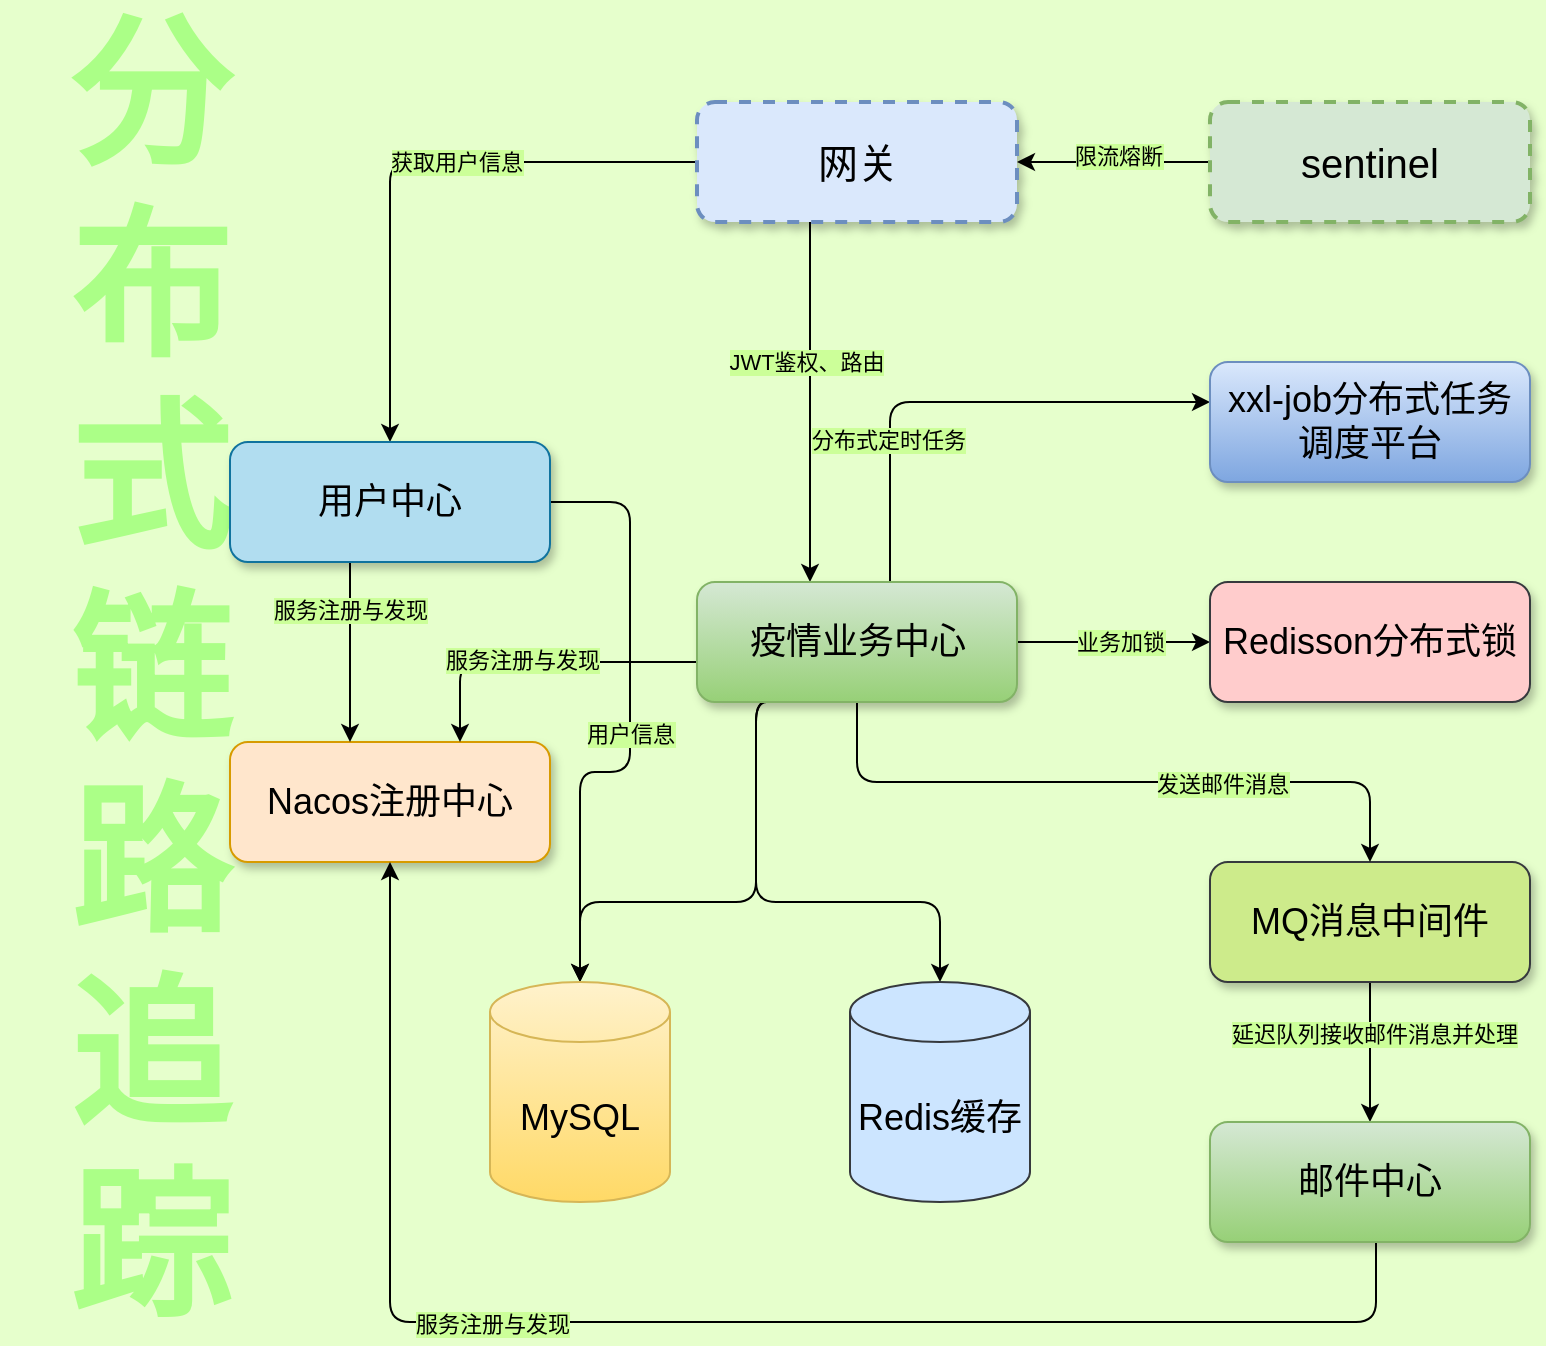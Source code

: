 <mxfile version="16.5.1" type="device"><diagram name="Page-1" id="90a13364-a465-7bf4-72fc-28e22215d7a0"><mxGraphModel dx="1205" dy="748" grid="1" gridSize="10" guides="1" tooltips="1" connect="1" arrows="1" fold="1" page="1" pageScale="1.5" pageWidth="3300" pageHeight="2339" background="#E6FFCC" math="0" shadow="0"><root><mxCell id="0" style=";html=1;"/><mxCell id="1" style=";html=1;" parent="0"/><mxCell id="iGx3WKe6NHCnyDZ6bnm4-46" value="分布式链路追踪" style="text;strokeColor=none;fillColor=none;fontSize=80;fontStyle=1;verticalAlign=middle;align=center;rounded=1;glass=0;labelBackgroundColor=none;labelPosition=center;verticalLabelPosition=middle;fontColor=#ABFF87;labelBorderColor=none;html=1;whiteSpace=wrap;" parent="1" vertex="1"><mxGeometry x="590" y="1330" width="150" height="650" as="geometry"/></mxCell><mxCell id="iGx3WKe6NHCnyDZ6bnm4-10" style="edgeStyle=orthogonalEdgeStyle;rounded=1;orthogonalLoop=1;jettySize=auto;html=1;" parent="1" source="3a17f1ce550125da-1" target="3a17f1ce550125da-9" edge="1"><mxGeometry relative="1" as="geometry"><Array as="points"><mxPoint x="995" y="1460"/><mxPoint x="995" y="1460"/></Array></mxGeometry></mxCell><mxCell id="iGx3WKe6NHCnyDZ6bnm4-30" value="JWT鉴权、路由" style="edgeLabel;html=1;align=center;verticalAlign=middle;resizable=0;points=[];labelBackgroundColor=#CCFF99;" parent="iGx3WKe6NHCnyDZ6bnm4-10" vertex="1" connectable="0"><mxGeometry x="-0.221" y="-2" relative="1" as="geometry"><mxPoint as="offset"/></mxGeometry></mxCell><mxCell id="iGx3WKe6NHCnyDZ6bnm4-31" style="edgeStyle=orthogonalEdgeStyle;rounded=1;orthogonalLoop=1;jettySize=auto;html=1;" parent="1" source="3a17f1ce550125da-1" target="3a17f1ce550125da-8" edge="1"><mxGeometry relative="1" as="geometry"><Array as="points"><mxPoint x="785" y="1400"/></Array></mxGeometry></mxCell><mxCell id="iGx3WKe6NHCnyDZ6bnm4-32" value="获取用户信息" style="edgeLabel;html=1;align=center;verticalAlign=middle;resizable=0;points=[];labelBackgroundColor=#CCFF99;" parent="iGx3WKe6NHCnyDZ6bnm4-31" vertex="1" connectable="0"><mxGeometry x="-0.18" relative="1" as="geometry"><mxPoint as="offset"/></mxGeometry></mxCell><mxCell id="3a17f1ce550125da-1" value="网关" style="whiteSpace=wrap;html=1;shadow=1;fontSize=20;fillColor=#dae8fc;strokeColor=#6c8ebf;strokeWidth=2;dashed=1;rounded=1;" parent="1" vertex="1"><mxGeometry x="938.5" y="1370" width="160" height="60" as="geometry"/></mxCell><mxCell id="3a17f1ce550125da-2" value="Nacos注册中心" style="whiteSpace=wrap;html=1;shadow=1;fontSize=18;fillColor=#ffe6cc;strokeColor=#d79b00;rounded=1;" parent="1" vertex="1"><mxGeometry x="705" y="1690" width="160" height="60" as="geometry"/></mxCell><mxCell id="iGx3WKe6NHCnyDZ6bnm4-26" value="" style="edgeStyle=orthogonalEdgeStyle;rounded=1;orthogonalLoop=1;jettySize=auto;html=1;" parent="1" source="3a17f1ce550125da-4" target="iGx3WKe6NHCnyDZ6bnm4-13" edge="1"><mxGeometry relative="1" as="geometry"/></mxCell><mxCell id="iGx3WKe6NHCnyDZ6bnm4-27" value="延迟队列接收邮件消息并处理" style="edgeLabel;html=1;align=center;verticalAlign=middle;resizable=0;points=[];labelBackgroundColor=#CCFF99;" parent="iGx3WKe6NHCnyDZ6bnm4-26" vertex="1" connectable="0"><mxGeometry x="-0.263" y="2" relative="1" as="geometry"><mxPoint as="offset"/></mxGeometry></mxCell><mxCell id="3a17f1ce550125da-4" value="MQ消息中间件" style="whiteSpace=wrap;html=1;shadow=1;fontSize=18;fillColor=#cdeb8b;strokeColor=#36393d;rounded=1;" parent="1" vertex="1"><mxGeometry x="1195" y="1750" width="160" height="60" as="geometry"/></mxCell><mxCell id="3a17f1ce550125da-20" style="edgeStyle=elbowEdgeStyle;rounded=1;html=1;startArrow=none;startFill=0;jettySize=auto;orthogonalLoop=1;fontSize=18;elbow=vertical;" parent="1" source="3a17f1ce550125da-8" target="3a17f1ce550125da-2" edge="1"><mxGeometry relative="1" as="geometry"><Array as="points"><mxPoint x="765" y="1660"/><mxPoint x="835" y="1640"/><mxPoint x="772" y="1614"/></Array></mxGeometry></mxCell><mxCell id="iGx3WKe6NHCnyDZ6bnm4-6" value="服务注册与发现" style="edgeLabel;html=1;align=center;verticalAlign=middle;resizable=0;points=[];labelBackgroundColor=#CCFF99;" parent="3a17f1ce550125da-20" vertex="1" connectable="0"><mxGeometry x="-0.478" relative="1" as="geometry"><mxPoint as="offset"/></mxGeometry></mxCell><mxCell id="iGx3WKe6NHCnyDZ6bnm4-37" style="edgeStyle=orthogonalEdgeStyle;rounded=1;orthogonalLoop=1;jettySize=auto;html=1;entryX=0.5;entryY=0;entryDx=0;entryDy=0;entryPerimeter=0;" parent="1" source="3a17f1ce550125da-8" target="iGx3WKe6NHCnyDZ6bnm4-12" edge="1"><mxGeometry relative="1" as="geometry"><Array as="points"><mxPoint x="905" y="1570"/><mxPoint x="905" y="1705"/><mxPoint x="880" y="1705"/></Array></mxGeometry></mxCell><mxCell id="iGx3WKe6NHCnyDZ6bnm4-38" value="用户信息" style="edgeLabel;html=1;align=center;verticalAlign=middle;resizable=0;points=[];labelBackgroundColor=#CCFF99;" parent="iGx3WKe6NHCnyDZ6bnm4-37" vertex="1" connectable="0"><mxGeometry x="0.019" relative="1" as="geometry"><mxPoint as="offset"/></mxGeometry></mxCell><mxCell id="3a17f1ce550125da-8" value="用户中心" style="whiteSpace=wrap;html=1;shadow=1;fontSize=18;fillColor=#b1ddf0;strokeColor=#10739e;rounded=1;" parent="1" vertex="1"><mxGeometry x="705" y="1540" width="160" height="60" as="geometry"/></mxCell><mxCell id="3a17f1ce550125da-21" style="edgeStyle=elbowEdgeStyle;rounded=1;html=1;startArrow=none;startFill=0;jettySize=auto;orthogonalLoop=1;fontSize=18;elbow=vertical;" parent="1" source="3a17f1ce550125da-9" target="3a17f1ce550125da-2" edge="1"><mxGeometry relative="1" as="geometry"><Array as="points"><mxPoint x="820" y="1650"/><mxPoint x="915" y="1640"/><mxPoint x="825" y="1650"/><mxPoint x="885" y="1630"/><mxPoint x="915" y="1616"/><mxPoint x="805" y="1660"/><mxPoint x="925" y="1616"/><mxPoint x="855" y="1660"/><mxPoint x="1015" y="1650"/><mxPoint x="1045" y="1616"/><mxPoint x="855" y="1670"/><mxPoint x="755" y="1800"/></Array></mxGeometry></mxCell><mxCell id="iGx3WKe6NHCnyDZ6bnm4-5" value="服务注册与发现" style="edgeLabel;align=center;verticalAlign=middle;resizable=0;points=[];labelBackgroundColor=#CCFF99;html=1;" parent="3a17f1ce550125da-21" vertex="1" connectable="0"><mxGeometry x="0.103" y="-1" relative="1" as="geometry"><mxPoint as="offset"/></mxGeometry></mxCell><mxCell id="iGx3WKe6NHCnyDZ6bnm4-16" style="edgeStyle=orthogonalEdgeStyle;rounded=1;orthogonalLoop=1;jettySize=auto;html=1;entryX=0;entryY=0.5;entryDx=0;entryDy=0;" parent="1" source="3a17f1ce550125da-9" target="iGx3WKe6NHCnyDZ6bnm4-7" edge="1"><mxGeometry relative="1" as="geometry"/></mxCell><mxCell id="iGx3WKe6NHCnyDZ6bnm4-17" value="业务加锁" style="edgeLabel;html=1;align=center;verticalAlign=middle;resizable=0;points=[];labelBackgroundColor=#CCFF99;" parent="iGx3WKe6NHCnyDZ6bnm4-16" vertex="1" connectable="0"><mxGeometry x="0.142" y="1" relative="1" as="geometry"><mxPoint x="-4" y="1" as="offset"/></mxGeometry></mxCell><mxCell id="iGx3WKe6NHCnyDZ6bnm4-24" style="edgeStyle=orthogonalEdgeStyle;rounded=1;orthogonalLoop=1;jettySize=auto;html=1;exitX=0.5;exitY=1;exitDx=0;exitDy=0;" parent="1" source="3a17f1ce550125da-9" target="3a17f1ce550125da-4" edge="1"><mxGeometry relative="1" as="geometry"/></mxCell><mxCell id="iGx3WKe6NHCnyDZ6bnm4-25" value="发送邮件消息" style="edgeLabel;html=1;align=center;verticalAlign=middle;resizable=0;points=[];labelBackgroundColor=#CCFF99;" parent="iGx3WKe6NHCnyDZ6bnm4-24" vertex="1" connectable="0"><mxGeometry x="0.32" y="-1" relative="1" as="geometry"><mxPoint as="offset"/></mxGeometry></mxCell><mxCell id="iGx3WKe6NHCnyDZ6bnm4-28" style="edgeStyle=orthogonalEdgeStyle;rounded=1;orthogonalLoop=1;jettySize=auto;html=1;" parent="1" source="3a17f1ce550125da-9" target="3a17f1ce550125da-11" edge="1"><mxGeometry relative="1" as="geometry"><Array as="points"><mxPoint x="1035" y="1520"/></Array></mxGeometry></mxCell><mxCell id="iGx3WKe6NHCnyDZ6bnm4-29" value="分布式定时任务" style="edgeLabel;html=1;align=center;verticalAlign=middle;resizable=0;points=[];labelBackgroundColor=#CCFF99;" parent="iGx3WKe6NHCnyDZ6bnm4-28" vertex="1" connectable="0"><mxGeometry x="-0.428" y="1" relative="1" as="geometry"><mxPoint as="offset"/></mxGeometry></mxCell><mxCell id="iGx3WKe6NHCnyDZ6bnm4-33" style="edgeStyle=orthogonalEdgeStyle;rounded=1;orthogonalLoop=1;jettySize=auto;html=1;exitX=0.25;exitY=1;exitDx=0;exitDy=0;" parent="1" source="3a17f1ce550125da-9" target="iGx3WKe6NHCnyDZ6bnm4-12" edge="1"><mxGeometry relative="1" as="geometry"><Array as="points"><mxPoint x="968" y="1770"/><mxPoint x="880" y="1770"/></Array></mxGeometry></mxCell><mxCell id="iGx3WKe6NHCnyDZ6bnm4-36" style="edgeStyle=orthogonalEdgeStyle;rounded=1;orthogonalLoop=1;jettySize=auto;html=1;exitX=0.25;exitY=1;exitDx=0;exitDy=0;entryX=0.5;entryY=0;entryDx=0;entryDy=0;entryPerimeter=0;" parent="1" source="3a17f1ce550125da-9" target="iGx3WKe6NHCnyDZ6bnm4-11" edge="1"><mxGeometry relative="1" as="geometry"><Array as="points"><mxPoint x="968" y="1770"/><mxPoint x="1060" y="1770"/></Array></mxGeometry></mxCell><mxCell id="3a17f1ce550125da-9" value="疫情业务中心" style="whiteSpace=wrap;html=1;shadow=1;fontSize=18;fillColor=#d5e8d4;strokeColor=#82b366;rounded=1;gradientColor=#97d077;" parent="1" vertex="1"><mxGeometry x="938.5" y="1610" width="160" height="60" as="geometry"/></mxCell><mxCell id="3a17f1ce550125da-11" value="xxl-job分布式任务调度平台" style="whiteSpace=wrap;html=1;shadow=1;fontSize=18;fillColor=#dae8fc;strokeColor=#6c8ebf;glass=0;rounded=1;gradientColor=#7ea6e0;" parent="1" vertex="1"><mxGeometry x="1195" y="1500" width="160" height="60" as="geometry"/></mxCell><mxCell id="iGx3WKe6NHCnyDZ6bnm4-7" value="Redisson分布式锁" style="whiteSpace=wrap;html=1;shadow=1;fontSize=18;fillColor=#ffcccc;strokeColor=#36393d;rounded=1;" parent="1" vertex="1"><mxGeometry x="1195" y="1610" width="160" height="60" as="geometry"/></mxCell><mxCell id="iGx3WKe6NHCnyDZ6bnm4-11" value="&lt;span style=&quot;font-size: 18px&quot;&gt;Redis缓存&lt;/span&gt;" style="shape=cylinder3;whiteSpace=wrap;html=1;boundedLbl=1;backgroundOutline=1;size=15;rounded=1;glass=0;fillColor=#cce5ff;strokeColor=#36393d;" parent="1" vertex="1"><mxGeometry x="1015" y="1810" width="90" height="110" as="geometry"/></mxCell><mxCell id="iGx3WKe6NHCnyDZ6bnm4-12" value="&lt;span style=&quot;font-size: 18px&quot;&gt;MySQL&lt;/span&gt;" style="shape=cylinder3;whiteSpace=wrap;html=1;boundedLbl=1;backgroundOutline=1;size=15;rounded=1;glass=0;fillColor=#fff2cc;gradientColor=#ffd966;strokeColor=#d6b656;" parent="1" vertex="1"><mxGeometry x="835" y="1810" width="90" height="110" as="geometry"/></mxCell><mxCell id="iGx3WKe6NHCnyDZ6bnm4-14" style="edgeStyle=orthogonalEdgeStyle;rounded=1;orthogonalLoop=1;jettySize=auto;html=1;entryX=0.5;entryY=1;entryDx=0;entryDy=0;" parent="1" source="iGx3WKe6NHCnyDZ6bnm4-13" target="3a17f1ce550125da-2" edge="1"><mxGeometry relative="1" as="geometry"><Array as="points"><mxPoint x="1278" y="1980"/><mxPoint x="785" y="1980"/></Array></mxGeometry></mxCell><mxCell id="iGx3WKe6NHCnyDZ6bnm4-15" value="服务注册与发现" style="edgeLabel;html=1;align=center;verticalAlign=middle;resizable=0;points=[];labelBackgroundColor=#CCFF99;" parent="iGx3WKe6NHCnyDZ6bnm4-14" vertex="1" connectable="0"><mxGeometry x="0.264" y="1" relative="1" as="geometry"><mxPoint as="offset"/></mxGeometry></mxCell><mxCell id="iGx3WKe6NHCnyDZ6bnm4-13" value="邮件中心" style="whiteSpace=wrap;html=1;shadow=1;fontSize=18;fillColor=#d5e8d4;strokeColor=#82b366;rounded=1;gradientColor=#97d077;" parent="1" vertex="1"><mxGeometry x="1195" y="1880" width="160" height="60" as="geometry"/></mxCell><mxCell id="UVeXRTBS3k2sFvoKnp64-1" style="edgeStyle=orthogonalEdgeStyle;rounded=0;orthogonalLoop=1;jettySize=auto;html=1;entryX=1;entryY=0.5;entryDx=0;entryDy=0;" edge="1" parent="1" source="iGx3WKe6NHCnyDZ6bnm4-39" target="3a17f1ce550125da-1"><mxGeometry relative="1" as="geometry"><Array as="points"><mxPoint x="1130" y="1400"/><mxPoint x="1130" y="1400"/></Array></mxGeometry></mxCell><mxCell id="iGx3WKe6NHCnyDZ6bnm4-39" value="sentinel" style="whiteSpace=wrap;html=1;shadow=1;fontSize=20;fillColor=#d5e8d4;strokeColor=#82b366;strokeWidth=2;dashed=1;rounded=1;" parent="1" vertex="1"><mxGeometry x="1195" y="1370" width="160" height="60" as="geometry"/></mxCell><mxCell id="UVeXRTBS3k2sFvoKnp64-3" value="限流熔断" style="edgeLabel;html=1;align=center;verticalAlign=middle;resizable=0;points=[];labelBackgroundColor=#CCFF99;" vertex="1" connectable="0" parent="1"><mxGeometry x="1170.004" y="1490" as="geometry"><mxPoint x="-21" y="-93" as="offset"/></mxGeometry></mxCell></root></mxGraphModel></diagram></mxfile>